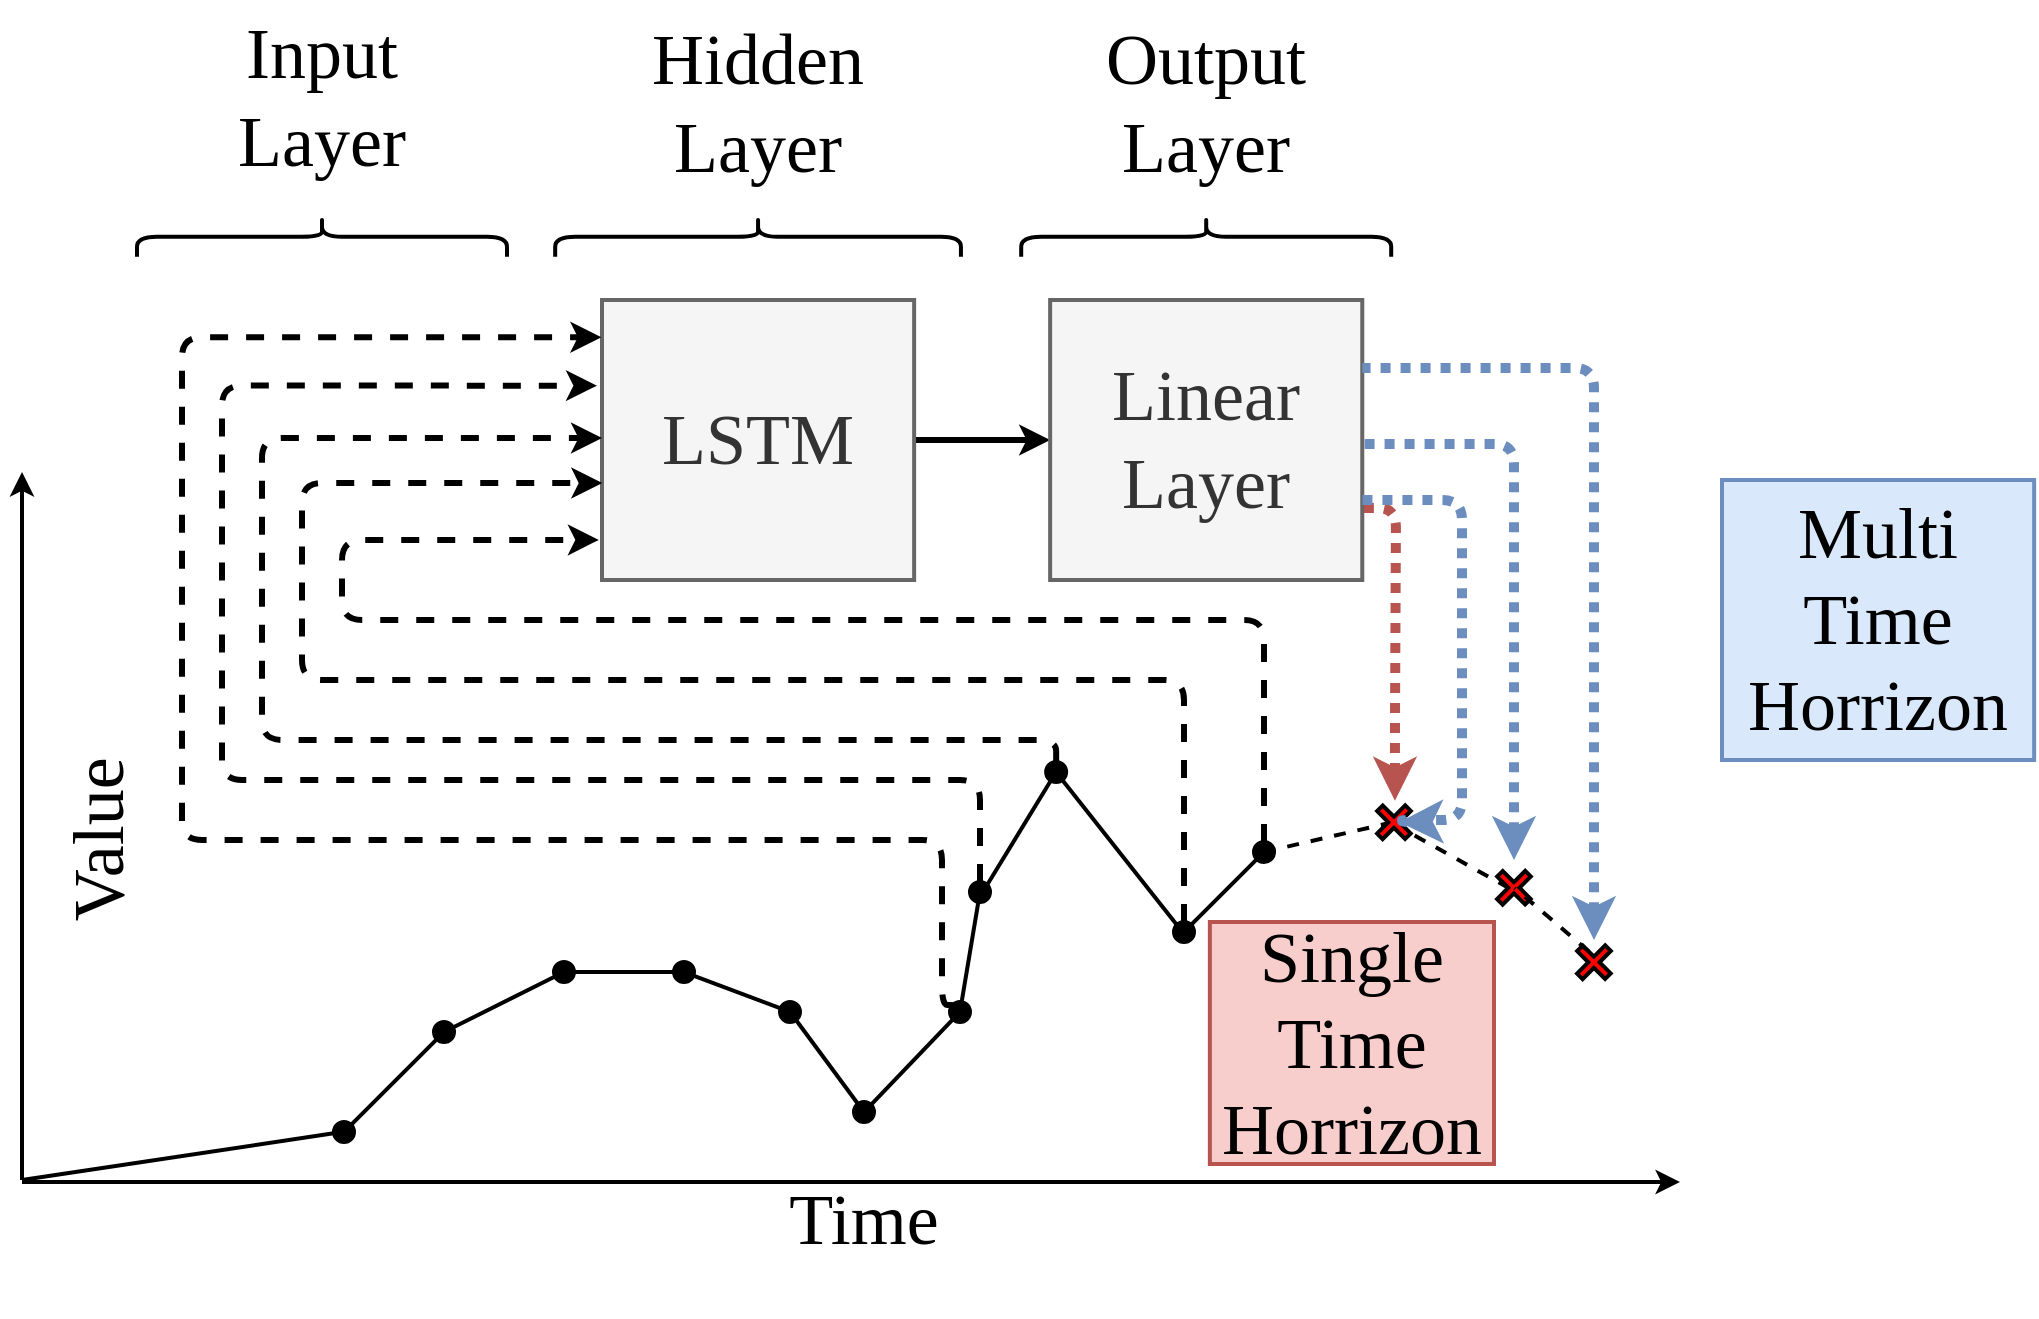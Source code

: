 <mxfile scale="5" border="0">
    <diagram id="FgpiK9OE_3OYkIBHCV0x" name="Page-1">
        <mxGraphModel dx="1920" dy="461" grid="1" gridSize="10" guides="1" tooltips="1" connect="1" arrows="1" fold="1" page="1" pageScale="1" pageWidth="850" pageHeight="1100" background="#ffffff" math="0" shadow="0">
            <root>
                <mxCell id="0"/>
                <mxCell id="1" parent="0"/>
                <mxCell id="117" value="" style="shape=curlyBracket;whiteSpace=wrap;html=1;rounded=1;fillColor=#FF0000;rotation=90;fontFamily=Garamond;fontSize=36;strokeWidth=2;" parent="1" vertex="1">
                    <mxGeometry x="368.03" y="146.93" width="20" height="202.88" as="geometry"/>
                </mxCell>
                <mxCell id="690" value="Hidden Layer" style="text;align=center;verticalAlign=middle;rounded=0;fontFamily=Garamond;html=1;whiteSpace=wrap;fontSize=36;rotation=0;strokeWidth=2;" parent="1" vertex="1">
                    <mxGeometry x="300.0" y="133.93" width="156.07" height="97.12" as="geometry"/>
                </mxCell>
                <mxCell id="692" value="" style="shape=curlyBracket;whiteSpace=wrap;html=1;rounded=1;fillColor=#FF0000;rotation=90;fontFamily=Garamond;fontSize=36;strokeWidth=2;" parent="1" vertex="1">
                    <mxGeometry x="150" y="155.87" width="20" height="185" as="geometry"/>
                </mxCell>
                <mxCell id="758" value="" style="edgeStyle=none;html=1;strokeWidth=3;" edge="1" parent="1" source="695" target="699">
                    <mxGeometry relative="1" as="geometry"/>
                </mxCell>
                <mxCell id="695" value="LSTM" style="text;align=center;verticalAlign=middle;rounded=0;fontFamily=Garamond;html=1;whiteSpace=wrap;fontSize=36;rotation=0;strokeWidth=2;fillColor=#f5f5f5;fontColor=#333333;strokeColor=#666666;" parent="1" vertex="1">
                    <mxGeometry x="300" y="280" width="156.07" height="140" as="geometry"/>
                </mxCell>
                <mxCell id="698" value="Input Layer" style="text;align=center;verticalAlign=middle;rounded=0;fontFamily=Garamond;html=1;whiteSpace=wrap;fontSize=36;rotation=0;strokeWidth=2;" parent="1" vertex="1">
                    <mxGeometry x="81.97" y="130" width="156.07" height="97.12" as="geometry"/>
                </mxCell>
                <mxCell id="699" value="Linear Layer" style="text;align=center;verticalAlign=middle;rounded=0;fontFamily=Garamond;html=1;whiteSpace=wrap;fontSize=36;rotation=0;strokeWidth=2;fillColor=#f5f5f5;fontColor=#333333;strokeColor=#666666;" parent="1" vertex="1">
                    <mxGeometry x="524.07" y="280" width="156.07" height="140" as="geometry"/>
                </mxCell>
                <mxCell id="700" value="" style="shape=curlyBracket;whiteSpace=wrap;html=1;rounded=1;fillColor=#FF0000;rotation=90;fontFamily=Garamond;fontSize=36;strokeWidth=2;" parent="1" vertex="1">
                    <mxGeometry x="592.1" y="155.87" width="20" height="185" as="geometry"/>
                </mxCell>
                <mxCell id="701" value="Output Layer" style="text;align=center;verticalAlign=middle;rounded=0;fontFamily=Garamond;html=1;whiteSpace=wrap;fontSize=36;rotation=0;strokeWidth=2;" parent="1" vertex="1">
                    <mxGeometry x="524.07" y="133.93" width="156.07" height="97.12" as="geometry"/>
                </mxCell>
                <mxCell id="704" value="" style="curved=1;endArrow=none;html=1;endFill=0;startArrow=none;entryX=0;entryY=0;entryDx=7.989;entryDy=7.904;fontFamily=Garamond;fontSize=36;strokeWidth=2;entryPerimeter=0;dashed=1;exitX=0.471;exitY=0.536;exitDx=0;exitDy=0;exitPerimeter=0;" parent="1" source="732" target="737" edge="1">
                    <mxGeometry width="50" height="50" relative="1" as="geometry">
                        <mxPoint x="641" y="566" as="sourcePoint"/>
                        <mxPoint x="706.162" y="550.923" as="targetPoint"/>
                        <Array as="points"/>
                    </mxGeometry>
                </mxCell>
                <mxCell id="705" value="" style="curved=1;endArrow=none;html=1;endFill=0;startArrow=none;entryX=0.514;entryY=0.5;entryDx=0;entryDy=0;fontFamily=Garamond;fontSize=36;strokeWidth=2;entryPerimeter=0;dashed=1;" parent="1" target="732" edge="1">
                    <mxGeometry width="50" height="50" relative="1" as="geometry">
                        <mxPoint x="631" y="556" as="sourcePoint"/>
                        <mxPoint x="637.464" y="569.536" as="targetPoint"/>
                        <Array as="points"/>
                    </mxGeometry>
                </mxCell>
                <mxCell id="706" value="" style="endArrow=classic;html=1;fontFamily=Garamond;fontSize=36;strokeWidth=2;" parent="1" edge="1">
                    <mxGeometry width="50" height="50" relative="1" as="geometry">
                        <mxPoint x="10" y="721" as="sourcePoint"/>
                        <mxPoint x="839" y="721" as="targetPoint"/>
                    </mxGeometry>
                </mxCell>
                <mxCell id="707" value="" style="endArrow=classic;html=1;fontFamily=Garamond;fontSize=36;strokeWidth=2;startArrow=none;" parent="1" edge="1">
                    <mxGeometry width="50" height="50" relative="1" as="geometry">
                        <mxPoint x="10" y="720" as="sourcePoint"/>
                        <mxPoint x="10" y="366" as="targetPoint"/>
                    </mxGeometry>
                </mxCell>
                <mxCell id="709" value="" style="curved=1;endArrow=none;html=1;endFill=0;fontFamily=Garamond;fontSize=36;strokeWidth=2;" parent="1" edge="1">
                    <mxGeometry width="50" height="50" relative="1" as="geometry">
                        <mxPoint x="10" y="720" as="sourcePoint"/>
                        <mxPoint x="170" y="696" as="targetPoint"/>
                        <Array as="points"/>
                    </mxGeometry>
                </mxCell>
                <mxCell id="710" value="" style="ellipse;whiteSpace=wrap;html=1;aspect=fixed;fillColor=#000000;fontFamily=Garamond;fontSize=36;strokeWidth=2;" parent="1" vertex="1">
                    <mxGeometry x="166" y="691" width="10" height="10" as="geometry"/>
                </mxCell>
                <mxCell id="712" value="" style="ellipse;whiteSpace=wrap;html=1;aspect=fixed;fillColor=#000000;fontFamily=Garamond;fontSize=36;strokeWidth=2;" parent="1" vertex="1">
                    <mxGeometry x="216" y="641" width="10" height="10" as="geometry"/>
                </mxCell>
                <mxCell id="713" value="" style="curved=1;endArrow=none;html=1;endFill=0;startArrow=none;fontFamily=Garamond;fontSize=36;strokeWidth=2;" parent="1" source="710" target="712" edge="1">
                    <mxGeometry width="50" height="50" relative="1" as="geometry">
                        <mxPoint x="210.041" y="559.054" as="sourcePoint"/>
                        <mxPoint x="789" y="573" as="targetPoint"/>
                        <Array as="points"/>
                    </mxGeometry>
                </mxCell>
                <mxCell id="714" value="" style="ellipse;whiteSpace=wrap;html=1;aspect=fixed;fillColor=#000000;fontFamily=Garamond;fontSize=36;strokeWidth=2;" parent="1" vertex="1">
                    <mxGeometry x="276" y="611" width="10" height="10" as="geometry"/>
                </mxCell>
                <mxCell id="715" value="" style="curved=1;endArrow=none;html=1;endFill=0;startArrow=none;fontFamily=Garamond;fontSize=36;strokeWidth=2;" parent="1" source="712" target="714" edge="1">
                    <mxGeometry width="50" height="50" relative="1" as="geometry">
                        <mxPoint x="268.069" y="523.094" as="sourcePoint"/>
                        <mxPoint x="789" y="573" as="targetPoint"/>
                        <Array as="points"/>
                    </mxGeometry>
                </mxCell>
                <mxCell id="716" value="" style="ellipse;whiteSpace=wrap;html=1;aspect=fixed;fillColor=#000000;fontFamily=Garamond;fontSize=36;strokeWidth=2;" parent="1" vertex="1">
                    <mxGeometry x="336" y="611" width="10" height="10" as="geometry"/>
                </mxCell>
                <mxCell id="717" value="" style="curved=1;endArrow=none;html=1;endFill=0;startArrow=none;fontFamily=Garamond;fontSize=36;strokeWidth=2;" parent="1" source="714" target="716" edge="1">
                    <mxGeometry width="50" height="50" relative="1" as="geometry">
                        <mxPoint x="293.293" y="570.95" as="sourcePoint"/>
                        <mxPoint x="789" y="573" as="targetPoint"/>
                        <Array as="points"/>
                    </mxGeometry>
                </mxCell>
                <mxCell id="718" value="" style="ellipse;whiteSpace=wrap;html=1;aspect=fixed;fillColor=#000000;fontFamily=Garamond;fontSize=36;strokeWidth=2;" parent="1" vertex="1">
                    <mxGeometry x="389" y="631" width="10" height="10" as="geometry"/>
                </mxCell>
                <mxCell id="719" value="" style="curved=1;endArrow=none;html=1;endFill=0;startArrow=none;fontFamily=Garamond;fontSize=36;strokeWidth=2;" parent="1" source="716" target="718" edge="1">
                    <mxGeometry width="50" height="50" relative="1" as="geometry">
                        <mxPoint x="348.835" y="617.272" as="sourcePoint"/>
                        <mxPoint x="789" y="573" as="targetPoint"/>
                        <Array as="points"/>
                    </mxGeometry>
                </mxCell>
                <mxCell id="720" value="" style="ellipse;whiteSpace=wrap;html=1;aspect=fixed;fillColor=#000000;fontFamily=Garamond;fontSize=36;strokeWidth=2;" parent="1" vertex="1">
                    <mxGeometry x="426" y="681" width="10" height="10" as="geometry"/>
                </mxCell>
                <mxCell id="721" value="" style="curved=1;endArrow=none;html=1;endFill=0;startArrow=none;fontFamily=Garamond;fontSize=36;strokeWidth=2;" parent="1" source="718" target="720" edge="1">
                    <mxGeometry width="50" height="50" relative="1" as="geometry">
                        <mxPoint x="408.95" y="636.707" as="sourcePoint"/>
                        <mxPoint x="789" y="573" as="targetPoint"/>
                        <Array as="points"/>
                    </mxGeometry>
                </mxCell>
                <mxCell id="722" value="" style="ellipse;whiteSpace=wrap;html=1;aspect=fixed;fillColor=#000000;fontFamily=Garamond;fontSize=36;strokeWidth=2;" parent="1" vertex="1">
                    <mxGeometry x="474" y="631" width="10" height="10" as="geometry"/>
                </mxCell>
                <mxCell id="723" value="" style="curved=1;endArrow=none;html=1;endFill=0;startArrow=none;fontFamily=Garamond;fontSize=36;strokeWidth=2;" parent="1" source="720" target="722" edge="1">
                    <mxGeometry width="50" height="50" relative="1" as="geometry">
                        <mxPoint x="444.85" y="680.927" as="sourcePoint"/>
                        <mxPoint x="789" y="573" as="targetPoint"/>
                        <Array as="points"/>
                    </mxGeometry>
                </mxCell>
                <mxCell id="724" value="" style="ellipse;whiteSpace=wrap;html=1;aspect=fixed;fillColor=#000000;fontFamily=Garamond;fontSize=36;strokeWidth=2;" parent="1" vertex="1">
                    <mxGeometry x="484" y="571" width="10" height="10" as="geometry"/>
                </mxCell>
                <mxCell id="725" value="" style="curved=1;endArrow=none;html=1;endFill=0;startArrow=none;fontFamily=Garamond;fontSize=36;strokeWidth=2;" parent="1" source="722" target="724" edge="1">
                    <mxGeometry width="50" height="50" relative="1" as="geometry">
                        <mxPoint x="459.661" y="750.956" as="sourcePoint"/>
                        <mxPoint x="789" y="573" as="targetPoint"/>
                        <Array as="points"/>
                    </mxGeometry>
                </mxCell>
                <mxCell id="751" style="edgeStyle=orthogonalEdgeStyle;html=1;exitX=0.5;exitY=0;exitDx=0;exitDy=0;entryX=0;entryY=0.5;entryDx=0;entryDy=0;dashed=1;strokeWidth=3;startArrow=none;startFill=0;endArrow=classic;endFill=1;" parent="1" source="726" edge="1">
                    <mxGeometry relative="1" as="geometry">
                        <mxPoint x="300" y="349" as="targetPoint"/>
                        <Array as="points">
                            <mxPoint x="527" y="500"/>
                            <mxPoint x="130" y="500"/>
                            <mxPoint x="130" y="349"/>
                        </Array>
                    </mxGeometry>
                </mxCell>
                <mxCell id="726" value="" style="ellipse;whiteSpace=wrap;html=1;aspect=fixed;fillColor=#000000;fontFamily=Garamond;fontSize=36;strokeWidth=2;" parent="1" vertex="1">
                    <mxGeometry x="522.07" y="511" width="10" height="10" as="geometry"/>
                </mxCell>
                <mxCell id="727" value="" style="curved=1;endArrow=none;html=1;endFill=0;startArrow=none;fontFamily=Garamond;fontSize=36;strokeWidth=2;exitX=1;exitY=0;exitDx=0;exitDy=0;" parent="1" source="724" target="726" edge="1">
                    <mxGeometry width="50" height="50" relative="1" as="geometry">
                        <mxPoint x="474" y="566" as="sourcePoint"/>
                        <mxPoint x="789" y="573" as="targetPoint"/>
                        <Array as="points"/>
                    </mxGeometry>
                </mxCell>
                <mxCell id="728" value="" style="curved=1;endArrow=none;html=1;endFill=0;startArrow=none;entryX=0;entryY=1;entryDx=0;entryDy=0;fontFamily=Garamond;fontSize=36;strokeWidth=2;" parent="1" source="730" target="729" edge="1">
                    <mxGeometry width="50" height="50" relative="1" as="geometry">
                        <mxPoint x="677.862" y="529.176" as="sourcePoint"/>
                        <mxPoint x="789" y="573" as="targetPoint"/>
                        <Array as="points"/>
                    </mxGeometry>
                </mxCell>
                <mxCell id="745" style="edgeStyle=orthogonalEdgeStyle;html=1;dashed=1;endArrow=classic;endFill=1;strokeWidth=3;entryX=-0.01;entryY=0.864;entryDx=0;entryDy=0;entryPerimeter=0;" parent="1" source="729" edge="1">
                    <mxGeometry relative="1" as="geometry">
                        <mxPoint x="298.439" y="399.96" as="targetPoint"/>
                        <Array as="points">
                            <mxPoint x="631" y="440"/>
                            <mxPoint x="170" y="440"/>
                            <mxPoint x="170" y="400"/>
                        </Array>
                    </mxGeometry>
                </mxCell>
                <mxCell id="729" value="" style="ellipse;whiteSpace=wrap;html=1;aspect=fixed;fillColor=#000000;fontFamily=Garamond;fontSize=36;strokeWidth=2;" parent="1" vertex="1">
                    <mxGeometry x="626" y="551" width="10" height="10" as="geometry"/>
                </mxCell>
                <mxCell id="746" style="edgeStyle=orthogonalEdgeStyle;html=1;dashed=1;endArrow=classic;endFill=1;strokeWidth=3;startArrow=none;startFill=0;entryX=0.001;entryY=0.661;entryDx=0;entryDy=0;entryPerimeter=0;" parent="1" source="730" edge="1">
                    <mxGeometry relative="1" as="geometry">
                        <mxPoint x="300.156" y="371.54" as="targetPoint"/>
                        <Array as="points">
                            <mxPoint x="591" y="470"/>
                            <mxPoint x="150" y="470"/>
                            <mxPoint x="150" y="372"/>
                        </Array>
                    </mxGeometry>
                </mxCell>
                <mxCell id="730" value="" style="ellipse;whiteSpace=wrap;html=1;aspect=fixed;fillColor=#000000;fontFamily=Garamond;fontSize=36;strokeWidth=2;" parent="1" vertex="1">
                    <mxGeometry x="586" y="591" width="10" height="10" as="geometry"/>
                </mxCell>
                <mxCell id="731" value="" style="curved=1;endArrow=none;html=1;endFill=0;startArrow=none;fontFamily=Garamond;fontSize=36;strokeWidth=2;entryX=0;entryY=0;entryDx=0;entryDy=0;" parent="1" target="730" edge="1">
                    <mxGeometry width="50" height="50" relative="1" as="geometry">
                        <mxPoint x="527" y="516" as="sourcePoint"/>
                        <mxPoint x="674" y="556" as="targetPoint"/>
                        <Array as="points"/>
                    </mxGeometry>
                </mxCell>
                <mxCell id="747" style="edgeStyle=orthogonalEdgeStyle;html=1;dashed=1;endArrow=none;endFill=0;startArrow=classic;startFill=1;strokeWidth=5;entryX=1;entryY=0.75;entryDx=0;entryDy=0;dashPattern=1 1;fillColor=#f8cecc;strokeColor=#b85450;exitX=0.9;exitY=0.132;exitDx=0;exitDy=0;exitPerimeter=0;" parent="1" source="732" edge="1">
                    <mxGeometry relative="1" as="geometry">
                        <mxPoint x="680.14" y="384" as="targetPoint"/>
                        <mxPoint x="696" y="659" as="sourcePoint"/>
                        <Array as="points">
                            <mxPoint x="697" y="490"/>
                            <mxPoint x="697" y="490"/>
                            <mxPoint x="697" y="384"/>
                        </Array>
                    </mxGeometry>
                </mxCell>
                <mxCell id="732" value="" style="shape=cross;whiteSpace=wrap;html=1;rotation=-45;fillColor=#FF0000;fontFamily=Garamond;fontSize=36;strokeWidth=2;" parent="1" vertex="1">
                    <mxGeometry x="686" y="531.24" width="19.93" height="19.76" as="geometry"/>
                </mxCell>
                <mxCell id="734" value="Value" style="text;align=center;verticalAlign=middle;rounded=0;fontFamily=Garamond;html=1;whiteSpace=wrap;fontSize=36;rotation=-90;strokeWidth=2;" parent="1" vertex="1">
                    <mxGeometry x="-30" y="501" width="156.07" height="97.12" as="geometry"/>
                </mxCell>
                <mxCell id="735" value="Time" style="text;align=center;verticalAlign=middle;rounded=0;fontFamily=Garamond;html=1;whiteSpace=wrap;fontSize=36;rotation=0;strokeWidth=2;" parent="1" vertex="1">
                    <mxGeometry x="352.97" y="691" width="156.07" height="97.12" as="geometry"/>
                </mxCell>
                <mxCell id="737" value="" style="shape=cross;whiteSpace=wrap;html=1;rotation=-45;fillColor=#FF0000;fontFamily=Garamond;fontSize=36;strokeWidth=2;" parent="1" vertex="1">
                    <mxGeometry x="746" y="564" width="19.93" height="19.76" as="geometry"/>
                </mxCell>
                <mxCell id="738" value="" style="shape=cross;whiteSpace=wrap;html=1;rotation=-45;fillColor=#FF0000;fontFamily=Garamond;fontSize=36;strokeWidth=2;" parent="1" vertex="1">
                    <mxGeometry x="786" y="601.24" width="19.93" height="19.76" as="geometry"/>
                </mxCell>
                <mxCell id="739" value="" style="curved=1;endArrow=none;html=1;endFill=0;startArrow=none;fontFamily=Garamond;fontSize=36;strokeWidth=2;dashed=1;exitX=0;exitY=0;exitDx=11.941;exitDy=3.952;exitPerimeter=0;entryX=0.508;entryY=0.517;entryDx=0;entryDy=0;entryPerimeter=0;" parent="1" source="738" target="737" edge="1">
                    <mxGeometry width="50" height="50" relative="1" as="geometry">
                        <mxPoint x="763" y="661" as="sourcePoint"/>
                        <mxPoint x="756" y="571" as="targetPoint"/>
                        <Array as="points"/>
                    </mxGeometry>
                </mxCell>
                <mxCell id="748" style="edgeStyle=orthogonalEdgeStyle;html=1;dashed=1;endArrow=none;endFill=0;startArrow=classic;startFill=1;strokeWidth=5;entryX=1;entryY=0.25;entryDx=0;entryDy=0;dashPattern=1 1;fillColor=#dae8fc;strokeColor=#6c8ebf;" parent="1" edge="1">
                    <mxGeometry relative="1" as="geometry">
                        <mxPoint x="680.14" y="314" as="targetPoint"/>
                        <mxPoint x="796" y="600" as="sourcePoint"/>
                        <Array as="points">
                            <mxPoint x="796" y="314"/>
                        </Array>
                    </mxGeometry>
                </mxCell>
                <mxCell id="749" style="edgeStyle=orthogonalEdgeStyle;html=1;dashed=1;endArrow=none;endFill=0;startArrow=classic;startFill=1;strokeWidth=5;dashPattern=1 1;fillColor=#dae8fc;strokeColor=#6c8ebf;" parent="1" edge="1">
                    <mxGeometry relative="1" as="geometry">
                        <mxPoint x="680.14" y="352" as="targetPoint"/>
                        <mxPoint x="756" y="560" as="sourcePoint"/>
                        <Array as="points">
                            <mxPoint x="756" y="352"/>
                        </Array>
                    </mxGeometry>
                </mxCell>
                <mxCell id="752" style="edgeStyle=orthogonalEdgeStyle;html=1;exitX=0.5;exitY=0;exitDx=0;exitDy=0;entryX=-0.016;entryY=0.313;entryDx=0;entryDy=0;entryPerimeter=0;dashed=1;strokeWidth=3;startArrow=none;startFill=0;endArrow=classic;endFill=1;" parent="1" source="724" edge="1">
                    <mxGeometry relative="1" as="geometry">
                        <mxPoint x="522.02" y="615.87" as="sourcePoint"/>
                        <mxPoint x="297.503" y="322.82" as="targetPoint"/>
                        <Array as="points">
                            <mxPoint x="489" y="520"/>
                            <mxPoint x="110" y="520"/>
                            <mxPoint x="110" y="323"/>
                        </Array>
                    </mxGeometry>
                </mxCell>
                <mxCell id="753" style="edgeStyle=orthogonalEdgeStyle;html=1;exitX=0;exitY=0;exitDx=0;exitDy=0;entryX=-0.002;entryY=0.133;entryDx=0;entryDy=0;dashed=1;strokeWidth=3;startArrow=none;startFill=0;endArrow=classic;endFill=1;entryPerimeter=0;" parent="1" source="722" target="695" edge="1">
                    <mxGeometry relative="1" as="geometry">
                        <mxPoint x="426" y="669.13" as="sourcePoint"/>
                        <mxPoint x="231.326" y="310.0" as="targetPoint"/>
                        <Array as="points">
                            <mxPoint x="470" y="633"/>
                            <mxPoint x="470" y="550"/>
                            <mxPoint x="90" y="550"/>
                            <mxPoint x="90" y="299"/>
                        </Array>
                    </mxGeometry>
                </mxCell>
                <mxCell id="754" value="Multi Time Horrizon" style="text;align=center;verticalAlign=middle;rounded=0;fontFamily=Garamond;html=1;whiteSpace=wrap;fontSize=36;rotation=0;strokeWidth=2;fillColor=#dae8fc;strokeColor=#6c8ebf;" parent="1" vertex="1">
                    <mxGeometry x="860.0" y="370" width="156.07" height="140" as="geometry"/>
                </mxCell>
                <mxCell id="755" value="Single Time Horrizon" style="text;align=center;verticalAlign=middle;rounded=0;fontFamily=Garamond;html=1;whiteSpace=wrap;fontSize=36;rotation=0;strokeWidth=2;fillColor=#f8cecc;strokeColor=#b85450;" vertex="1" parent="1">
                    <mxGeometry x="603.93" y="591" width="142.07" height="121" as="geometry"/>
                </mxCell>
                <mxCell id="756" style="edgeStyle=orthogonalEdgeStyle;html=1;dashed=1;endArrow=none;endFill=0;startArrow=classic;startFill=1;strokeWidth=5;dashPattern=1 1;fillColor=#dae8fc;strokeColor=#6c8ebf;exitX=0;exitY=0;exitDx=11.941;exitDy=11.856;exitPerimeter=0;" edge="1" parent="1" source="732">
                    <mxGeometry relative="1" as="geometry">
                        <mxPoint x="680" y="380" as="targetPoint"/>
                        <mxPoint x="766" y="570" as="sourcePoint"/>
                        <Array as="points">
                            <mxPoint x="700" y="541"/>
                            <mxPoint x="700" y="540"/>
                            <mxPoint x="730" y="540"/>
                            <mxPoint x="730" y="380"/>
                        </Array>
                    </mxGeometry>
                </mxCell>
            </root>
        </mxGraphModel>
    </diagram>
</mxfile>